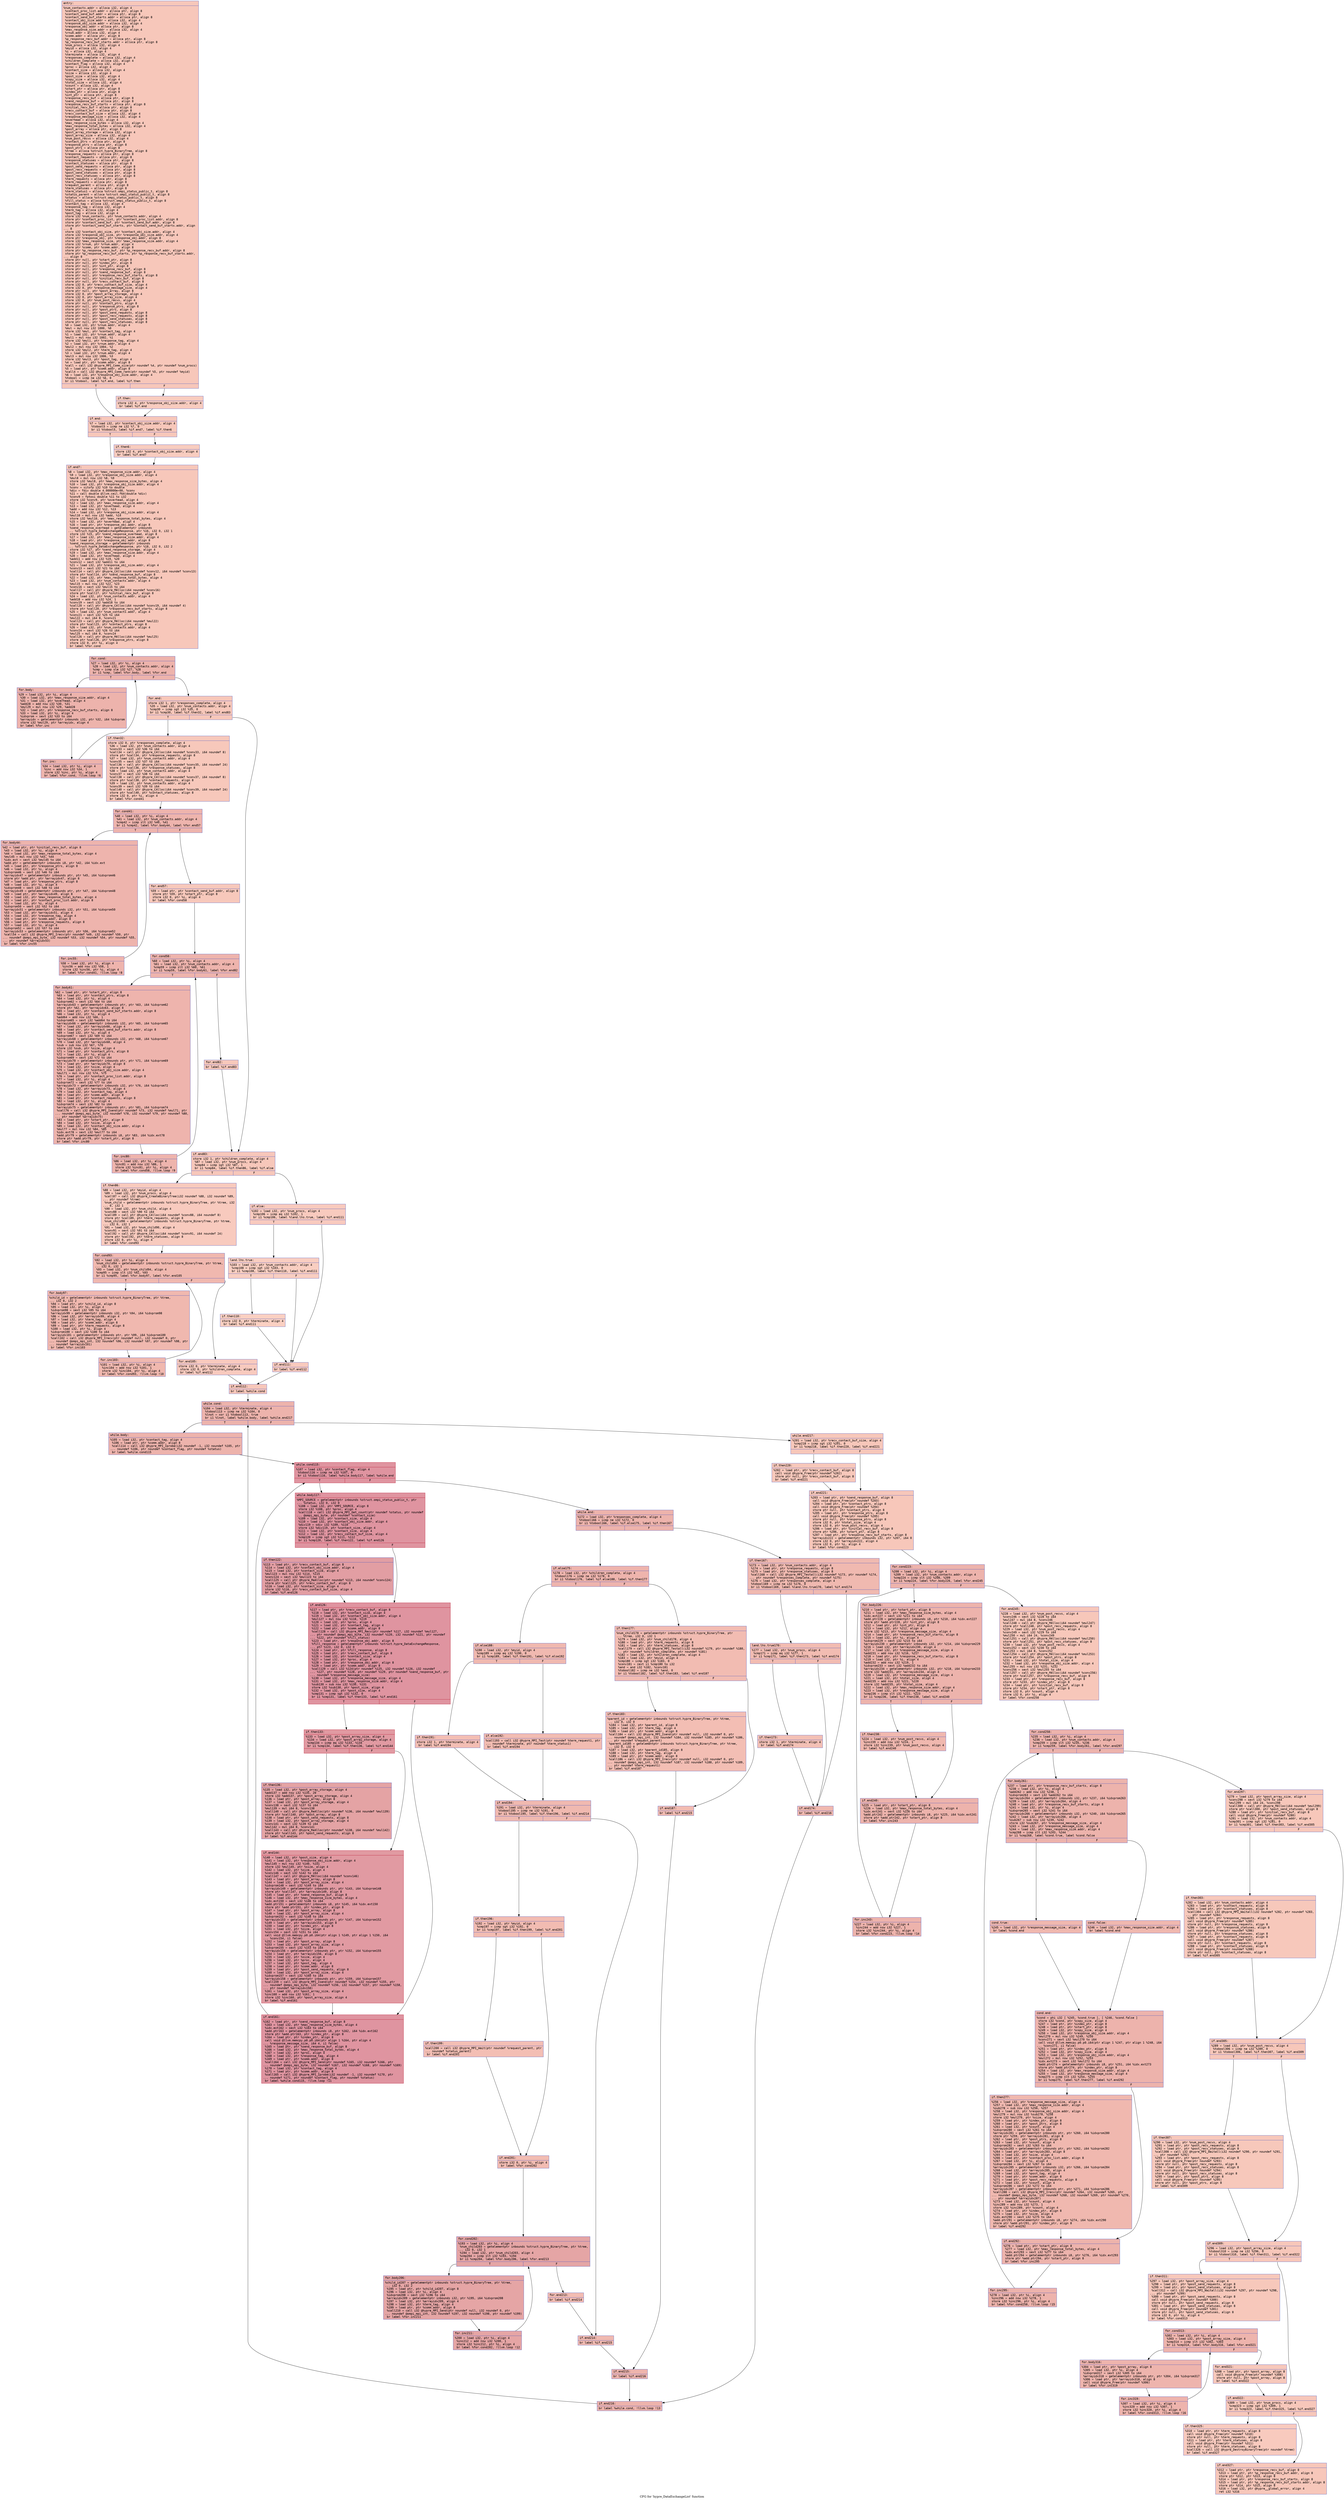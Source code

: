 digraph "CFG for 'hypre_DataExchangeList' function" {
	label="CFG for 'hypre_DataExchangeList' function";

	Node0x5625a77bf650 [shape=record,color="#3d50c3ff", style=filled, fillcolor="#ec7f6370" fontname="Courier",label="{entry:\l|  %num_contacts.addr = alloca i32, align 4\l  %contact_proc_list.addr = alloca ptr, align 8\l  %contact_send_buf.addr = alloca ptr, align 8\l  %contact_send_buf_starts.addr = alloca ptr, align 8\l  %contact_obj_size.addr = alloca i32, align 4\l  %response_obj_size.addr = alloca i32, align 4\l  %response_obj.addr = alloca ptr, align 8\l  %max_response_size.addr = alloca i32, align 4\l  %rnum.addr = alloca i32, align 4\l  %comm.addr = alloca ptr, align 8\l  %p_response_recv_buf.addr = alloca ptr, align 8\l  %p_response_recv_buf_starts.addr = alloca ptr, align 8\l  %num_procs = alloca i32, align 4\l  %myid = alloca i32, align 4\l  %i = alloca i32, align 4\l  %terminate = alloca i32, align 4\l  %responses_complete = alloca i32, align 4\l  %children_complete = alloca i32, align 4\l  %contact_flag = alloca i32, align 4\l  %proc = alloca i32, align 4\l  %contact_size = alloca i32, align 4\l  %size = alloca i32, align 4\l  %post_size = alloca i32, align 4\l  %copy_size = alloca i32, align 4\l  %total_size = alloca i32, align 4\l  %count = alloca i32, align 4\l  %start_ptr = alloca ptr, align 8\l  %index_ptr = alloca ptr, align 8\l  %int_ptr = alloca ptr, align 8\l  %response_recv_buf = alloca ptr, align 8\l  %send_response_buf = alloca ptr, align 8\l  %response_recv_buf_starts = alloca ptr, align 8\l  %initial_recv_buf = alloca ptr, align 8\l  %recv_contact_buf = alloca ptr, align 8\l  %recv_contact_buf_size = alloca i32, align 4\l  %response_message_size = alloca i32, align 4\l  %overhead = alloca i32, align 4\l  %max_response_size_bytes = alloca i32, align 4\l  %max_response_total_bytes = alloca i32, align 4\l  %post_array = alloca ptr, align 8\l  %post_array_storage = alloca i32, align 4\l  %post_array_size = alloca i32, align 4\l  %num_post_recvs = alloca i32, align 4\l  %contact_ptrs = alloca ptr, align 8\l  %response_ptrs = alloca ptr, align 8\l  %post_ptrs = alloca ptr, align 8\l  %tree = alloca %struct.hypre_BinaryTree, align 8\l  %response_requests = alloca ptr, align 8\l  %contact_requests = alloca ptr, align 8\l  %response_statuses = alloca ptr, align 8\l  %contact_statuses = alloca ptr, align 8\l  %post_send_requests = alloca ptr, align 8\l  %post_recv_requests = alloca ptr, align 8\l  %post_send_statuses = alloca ptr, align 8\l  %post_recv_statuses = alloca ptr, align 8\l  %term_requests = alloca ptr, align 8\l  %term_request1 = alloca ptr, align 8\l  %request_parent = alloca ptr, align 8\l  %term_statuses = alloca ptr, align 8\l  %term_status1 = alloca %struct.ompi_status_public_t, align 8\l  %status_parent = alloca %struct.ompi_status_public_t, align 8\l  %status = alloca %struct.ompi_status_public_t, align 8\l  %fill_status = alloca %struct.ompi_status_public_t, align 8\l  %contact_tag = alloca i32, align 4\l  %response_tag = alloca i32, align 4\l  %term_tag = alloca i32, align 4\l  %post_tag = alloca i32, align 4\l  store i32 %num_contacts, ptr %num_contacts.addr, align 4\l  store ptr %contact_proc_list, ptr %contact_proc_list.addr, align 8\l  store ptr %contact_send_buf, ptr %contact_send_buf.addr, align 8\l  store ptr %contact_send_buf_starts, ptr %contact_send_buf_starts.addr, align\l... 8\l  store i32 %contact_obj_size, ptr %contact_obj_size.addr, align 4\l  store i32 %response_obj_size, ptr %response_obj_size.addr, align 4\l  store ptr %response_obj, ptr %response_obj.addr, align 8\l  store i32 %max_response_size, ptr %max_response_size.addr, align 4\l  store i32 %rnum, ptr %rnum.addr, align 4\l  store ptr %comm, ptr %comm.addr, align 8\l  store ptr %p_response_recv_buf, ptr %p_response_recv_buf.addr, align 8\l  store ptr %p_response_recv_buf_starts, ptr %p_response_recv_buf_starts.addr,\l... align 8\l  store ptr null, ptr %start_ptr, align 8\l  store ptr null, ptr %index_ptr, align 8\l  store ptr null, ptr %int_ptr, align 8\l  store ptr null, ptr %response_recv_buf, align 8\l  store ptr null, ptr %send_response_buf, align 8\l  store ptr null, ptr %response_recv_buf_starts, align 8\l  store ptr null, ptr %initial_recv_buf, align 8\l  store ptr null, ptr %recv_contact_buf, align 8\l  store i32 0, ptr %recv_contact_buf_size, align 4\l  store i32 0, ptr %response_message_size, align 4\l  store ptr null, ptr %post_array, align 8\l  store i32 0, ptr %post_array_storage, align 4\l  store i32 0, ptr %post_array_size, align 4\l  store i32 0, ptr %num_post_recvs, align 4\l  store ptr null, ptr %contact_ptrs, align 8\l  store ptr null, ptr %response_ptrs, align 8\l  store ptr null, ptr %post_ptrs, align 8\l  store ptr null, ptr %post_send_requests, align 8\l  store ptr null, ptr %post_recv_requests, align 8\l  store ptr null, ptr %post_send_statuses, align 8\l  store ptr null, ptr %post_recv_statuses, align 8\l  %0 = load i32, ptr %rnum.addr, align 4\l  %mul = mul nsw i32 1000, %0\l  store i32 %mul, ptr %contact_tag, align 4\l  %1 = load i32, ptr %rnum.addr, align 4\l  %mul1 = mul nsw i32 1002, %1\l  store i32 %mul1, ptr %response_tag, align 4\l  %2 = load i32, ptr %rnum.addr, align 4\l  %mul2 = mul nsw i32 1004, %2\l  store i32 %mul2, ptr %term_tag, align 4\l  %3 = load i32, ptr %rnum.addr, align 4\l  %mul3 = mul nsw i32 1006, %3\l  store i32 %mul3, ptr %post_tag, align 4\l  %4 = load ptr, ptr %comm.addr, align 8\l  %call = call i32 @hypre_MPI_Comm_size(ptr noundef %4, ptr noundef %num_procs)\l  %5 = load ptr, ptr %comm.addr, align 8\l  %call4 = call i32 @hypre_MPI_Comm_rank(ptr noundef %5, ptr noundef %myid)\l  %6 = load i32, ptr %response_obj_size.addr, align 4\l  %tobool = icmp ne i32 %6, 0\l  br i1 %tobool, label %if.end, label %if.then\l|{<s0>T|<s1>F}}"];
	Node0x5625a77bf650:s0 -> Node0x5625a77c57a0[tooltip="entry -> if.end\nProbability 62.50%" ];
	Node0x5625a77bf650:s1 -> Node0x5625a77c5810[tooltip="entry -> if.then\nProbability 37.50%" ];
	Node0x5625a77c5810 [shape=record,color="#3d50c3ff", style=filled, fillcolor="#f08b6e70" fontname="Courier",label="{if.then:\l|  store i32 4, ptr %response_obj_size.addr, align 4\l  br label %if.end\l}"];
	Node0x5625a77c5810 -> Node0x5625a77c57a0[tooltip="if.then -> if.end\nProbability 100.00%" ];
	Node0x5625a77c57a0 [shape=record,color="#3d50c3ff", style=filled, fillcolor="#ec7f6370" fontname="Courier",label="{if.end:\l|  %7 = load i32, ptr %contact_obj_size.addr, align 4\l  %tobool5 = icmp ne i32 %7, 0\l  br i1 %tobool5, label %if.end7, label %if.then6\l|{<s0>T|<s1>F}}"];
	Node0x5625a77c57a0:s0 -> Node0x5625a77bff40[tooltip="if.end -> if.end7\nProbability 62.50%" ];
	Node0x5625a77c57a0:s1 -> Node0x5625a77c5bc0[tooltip="if.end -> if.then6\nProbability 37.50%" ];
	Node0x5625a77c5bc0 [shape=record,color="#3d50c3ff", style=filled, fillcolor="#f08b6e70" fontname="Courier",label="{if.then6:\l|  store i32 4, ptr %contact_obj_size.addr, align 4\l  br label %if.end7\l}"];
	Node0x5625a77c5bc0 -> Node0x5625a77bff40[tooltip="if.then6 -> if.end7\nProbability 100.00%" ];
	Node0x5625a77bff40 [shape=record,color="#3d50c3ff", style=filled, fillcolor="#ec7f6370" fontname="Courier",label="{if.end7:\l|  %8 = load i32, ptr %max_response_size.addr, align 4\l  %9 = load i32, ptr %response_obj_size.addr, align 4\l  %mul8 = mul nsw i32 %8, %9\l  store i32 %mul8, ptr %max_response_size_bytes, align 4\l  %10 = load i32, ptr %response_obj_size.addr, align 4\l  %conv = sitofp i32 %10 to double\l  %div = fdiv double 4.000000e+00, %conv\l  %11 = call double @llvm.ceil.f64(double %div)\l  %conv9 = fptosi double %11 to i32\l  store i32 %conv9, ptr %overhead, align 4\l  %12 = load i32, ptr %max_response_size.addr, align 4\l  %13 = load i32, ptr %overhead, align 4\l  %add = add nsw i32 %12, %13\l  %14 = load i32, ptr %response_obj_size.addr, align 4\l  %mul10 = mul nsw i32 %add, %14\l  store i32 %mul10, ptr %max_response_total_bytes, align 4\l  %15 = load i32, ptr %overhead, align 4\l  %16 = load ptr, ptr %response_obj.addr, align 8\l  %send_response_overhead = getelementptr inbounds\l... %struct.hypre_DataExchangeResponse, ptr %16, i32 0, i32 1\l  store i32 %15, ptr %send_response_overhead, align 8\l  %17 = load i32, ptr %max_response_size.addr, align 4\l  %18 = load ptr, ptr %response_obj.addr, align 8\l  %send_response_storage = getelementptr inbounds\l... %struct.hypre_DataExchangeResponse, ptr %18, i32 0, i32 2\l  store i32 %17, ptr %send_response_storage, align 4\l  %19 = load i32, ptr %max_response_size.addr, align 4\l  %20 = load i32, ptr %overhead, align 4\l  %add11 = add nsw i32 %19, %20\l  %conv12 = sext i32 %add11 to i64\l  %21 = load i32, ptr %response_obj_size.addr, align 4\l  %conv13 = sext i32 %21 to i64\l  %call14 = call ptr @hypre_CAlloc(i64 noundef %conv12, i64 noundef %conv13)\l  store ptr %call14, ptr %send_response_buf, align 8\l  %22 = load i32, ptr %max_response_total_bytes, align 4\l  %23 = load i32, ptr %num_contacts.addr, align 4\l  %mul15 = mul nsw i32 %22, %23\l  %conv16 = sext i32 %mul15 to i64\l  %call17 = call ptr @hypre_MAlloc(i64 noundef %conv16)\l  store ptr %call17, ptr %initial_recv_buf, align 8\l  %24 = load i32, ptr %num_contacts.addr, align 4\l  %add18 = add nsw i32 %24, 1\l  %conv19 = sext i32 %add18 to i64\l  %call20 = call ptr @hypre_CAlloc(i64 noundef %conv19, i64 noundef 4)\l  store ptr %call20, ptr %response_recv_buf_starts, align 8\l  %25 = load i32, ptr %num_contacts.addr, align 4\l  %conv21 = sext i32 %25 to i64\l  %mul22 = mul i64 8, %conv21\l  %call23 = call ptr @hypre_MAlloc(i64 noundef %mul22)\l  store ptr %call23, ptr %contact_ptrs, align 8\l  %26 = load i32, ptr %num_contacts.addr, align 4\l  %conv24 = sext i32 %26 to i64\l  %mul25 = mul i64 8, %conv24\l  %call26 = call ptr @hypre_MAlloc(i64 noundef %mul25)\l  store ptr %call26, ptr %response_ptrs, align 8\l  store i32 0, ptr %i, align 4\l  br label %for.cond\l}"];
	Node0x5625a77bff40 -> Node0x5625a77c92a0[tooltip="if.end7 -> for.cond\nProbability 100.00%" ];
	Node0x5625a77c92a0 [shape=record,color="#3d50c3ff", style=filled, fillcolor="#d6524470" fontname="Courier",label="{for.cond:\l|  %27 = load i32, ptr %i, align 4\l  %28 = load i32, ptr %num_contacts.addr, align 4\l  %cmp = icmp sle i32 %27, %28\l  br i1 %cmp, label %for.body, label %for.end\l|{<s0>T|<s1>F}}"];
	Node0x5625a77c92a0:s0 -> Node0x5625a77c9510[tooltip="for.cond -> for.body\nProbability 96.88%" ];
	Node0x5625a77c92a0:s1 -> Node0x5625a77c9560[tooltip="for.cond -> for.end\nProbability 3.12%" ];
	Node0x5625a77c9510 [shape=record,color="#3d50c3ff", style=filled, fillcolor="#d6524470" fontname="Courier",label="{for.body:\l|  %29 = load i32, ptr %i, align 4\l  %30 = load i32, ptr %max_response_size.addr, align 4\l  %31 = load i32, ptr %overhead, align 4\l  %add28 = add nsw i32 %30, %31\l  %mul29 = mul nsw i32 %29, %add28\l  %32 = load ptr, ptr %response_recv_buf_starts, align 8\l  %33 = load i32, ptr %i, align 4\l  %idxprom = sext i32 %33 to i64\l  %arrayidx = getelementptr inbounds i32, ptr %32, i64 %idxprom\l  store i32 %mul29, ptr %arrayidx, align 4\l  br label %for.inc\l}"];
	Node0x5625a77c9510 -> Node0x5625a77c9cc0[tooltip="for.body -> for.inc\nProbability 100.00%" ];
	Node0x5625a77c9cc0 [shape=record,color="#3d50c3ff", style=filled, fillcolor="#d6524470" fontname="Courier",label="{for.inc:\l|  %34 = load i32, ptr %i, align 4\l  %inc = add nsw i32 %34, 1\l  store i32 %inc, ptr %i, align 4\l  br label %for.cond, !llvm.loop !6\l}"];
	Node0x5625a77c9cc0 -> Node0x5625a77c92a0[tooltip="for.inc -> for.cond\nProbability 100.00%" ];
	Node0x5625a77c9560 [shape=record,color="#3d50c3ff", style=filled, fillcolor="#ec7f6370" fontname="Courier",label="{for.end:\l|  store i32 1, ptr %responses_complete, align 4\l  %35 = load i32, ptr %num_contacts.addr, align 4\l  %cmp30 = icmp sgt i32 %35, 0\l  br i1 %cmp30, label %if.then32, label %if.end83\l|{<s0>T|<s1>F}}"];
	Node0x5625a77c9560:s0 -> Node0x5625a77ca330[tooltip="for.end -> if.then32\nProbability 62.50%" ];
	Node0x5625a77c9560:s1 -> Node0x5625a77ca380[tooltip="for.end -> if.end83\nProbability 37.50%" ];
	Node0x5625a77ca330 [shape=record,color="#3d50c3ff", style=filled, fillcolor="#ed836670" fontname="Courier",label="{if.then32:\l|  store i32 0, ptr %responses_complete, align 4\l  %36 = load i32, ptr %num_contacts.addr, align 4\l  %conv33 = sext i32 %36 to i64\l  %call34 = call ptr @hypre_CAlloc(i64 noundef %conv33, i64 noundef 8)\l  store ptr %call34, ptr %response_requests, align 8\l  %37 = load i32, ptr %num_contacts.addr, align 4\l  %conv35 = sext i32 %37 to i64\l  %call36 = call ptr @hypre_CAlloc(i64 noundef %conv35, i64 noundef 24)\l  store ptr %call36, ptr %response_statuses, align 8\l  %38 = load i32, ptr %num_contacts.addr, align 4\l  %conv37 = sext i32 %38 to i64\l  %call38 = call ptr @hypre_CAlloc(i64 noundef %conv37, i64 noundef 8)\l  store ptr %call38, ptr %contact_requests, align 8\l  %39 = load i32, ptr %num_contacts.addr, align 4\l  %conv39 = sext i32 %39 to i64\l  %call40 = call ptr @hypre_CAlloc(i64 noundef %conv39, i64 noundef 24)\l  store ptr %call40, ptr %contact_statuses, align 8\l  store i32 0, ptr %i, align 4\l  br label %for.cond41\l}"];
	Node0x5625a77ca330 -> Node0x5625a77c1290[tooltip="if.then32 -> for.cond41\nProbability 100.00%" ];
	Node0x5625a77c1290 [shape=record,color="#3d50c3ff", style=filled, fillcolor="#d8564670" fontname="Courier",label="{for.cond41:\l|  %40 = load i32, ptr %i, align 4\l  %41 = load i32, ptr %num_contacts.addr, align 4\l  %cmp42 = icmp slt i32 %40, %41\l  br i1 %cmp42, label %for.body44, label %for.end57\l|{<s0>T|<s1>F}}"];
	Node0x5625a77c1290:s0 -> Node0x5625a77c1510[tooltip="for.cond41 -> for.body44\nProbability 96.88%" ];
	Node0x5625a77c1290:s1 -> Node0x5625a77c1560[tooltip="for.cond41 -> for.end57\nProbability 3.12%" ];
	Node0x5625a77c1510 [shape=record,color="#3d50c3ff", style=filled, fillcolor="#d8564670" fontname="Courier",label="{for.body44:\l|  %42 = load ptr, ptr %initial_recv_buf, align 8\l  %43 = load i32, ptr %i, align 4\l  %44 = load i32, ptr %max_response_total_bytes, align 4\l  %mul45 = mul nsw i32 %43, %44\l  %idx.ext = sext i32 %mul45 to i64\l  %add.ptr = getelementptr inbounds i8, ptr %42, i64 %idx.ext\l  %45 = load ptr, ptr %response_ptrs, align 8\l  %46 = load i32, ptr %i, align 4\l  %idxprom46 = sext i32 %46 to i64\l  %arrayidx47 = getelementptr inbounds ptr, ptr %45, i64 %idxprom46\l  store ptr %add.ptr, ptr %arrayidx47, align 8\l  %47 = load ptr, ptr %response_ptrs, align 8\l  %48 = load i32, ptr %i, align 4\l  %idxprom48 = sext i32 %48 to i64\l  %arrayidx49 = getelementptr inbounds ptr, ptr %47, i64 %idxprom48\l  %49 = load ptr, ptr %arrayidx49, align 8\l  %50 = load i32, ptr %max_response_total_bytes, align 4\l  %51 = load ptr, ptr %contact_proc_list.addr, align 8\l  %52 = load i32, ptr %i, align 4\l  %idxprom50 = sext i32 %52 to i64\l  %arrayidx51 = getelementptr inbounds i32, ptr %51, i64 %idxprom50\l  %53 = load i32, ptr %arrayidx51, align 4\l  %54 = load i32, ptr %response_tag, align 4\l  %55 = load ptr, ptr %comm.addr, align 8\l  %56 = load ptr, ptr %response_requests, align 8\l  %57 = load i32, ptr %i, align 4\l  %idxprom52 = sext i32 %57 to i64\l  %arrayidx53 = getelementptr inbounds ptr, ptr %56, i64 %idxprom52\l  %call54 = call i32 @hypre_MPI_Irecv(ptr noundef %49, i32 noundef %50, ptr\l... noundef @ompi_mpi_byte, i32 noundef %53, i32 noundef %54, ptr noundef %55,\l... ptr noundef %arrayidx53)\l  br label %for.inc55\l}"];
	Node0x5625a77c1510 -> Node0x5625a77ce1c0[tooltip="for.body44 -> for.inc55\nProbability 100.00%" ];
	Node0x5625a77ce1c0 [shape=record,color="#3d50c3ff", style=filled, fillcolor="#d8564670" fontname="Courier",label="{for.inc55:\l|  %58 = load i32, ptr %i, align 4\l  %inc56 = add nsw i32 %58, 1\l  store i32 %inc56, ptr %i, align 4\l  br label %for.cond41, !llvm.loop !8\l}"];
	Node0x5625a77ce1c0 -> Node0x5625a77c1290[tooltip="for.inc55 -> for.cond41\nProbability 100.00%" ];
	Node0x5625a77c1560 [shape=record,color="#3d50c3ff", style=filled, fillcolor="#ed836670" fontname="Courier",label="{for.end57:\l|  %59 = load ptr, ptr %contact_send_buf.addr, align 8\l  store ptr %59, ptr %start_ptr, align 8\l  store i32 0, ptr %i, align 4\l  br label %for.cond58\l}"];
	Node0x5625a77c1560 -> Node0x5625a77ce7e0[tooltip="for.end57 -> for.cond58\nProbability 100.00%" ];
	Node0x5625a77ce7e0 [shape=record,color="#3d50c3ff", style=filled, fillcolor="#d8564670" fontname="Courier",label="{for.cond58:\l|  %60 = load i32, ptr %i, align 4\l  %61 = load i32, ptr %num_contacts.addr, align 4\l  %cmp59 = icmp slt i32 %60, %61\l  br i1 %cmp59, label %for.body61, label %for.end82\l|{<s0>T|<s1>F}}"];
	Node0x5625a77ce7e0:s0 -> Node0x5625a77cea80[tooltip="for.cond58 -> for.body61\nProbability 96.88%" ];
	Node0x5625a77ce7e0:s1 -> Node0x5625a77cead0[tooltip="for.cond58 -> for.end82\nProbability 3.12%" ];
	Node0x5625a77cea80 [shape=record,color="#3d50c3ff", style=filled, fillcolor="#d8564670" fontname="Courier",label="{for.body61:\l|  %62 = load ptr, ptr %start_ptr, align 8\l  %63 = load ptr, ptr %contact_ptrs, align 8\l  %64 = load i32, ptr %i, align 4\l  %idxprom62 = sext i32 %64 to i64\l  %arrayidx63 = getelementptr inbounds ptr, ptr %63, i64 %idxprom62\l  store ptr %62, ptr %arrayidx63, align 8\l  %65 = load ptr, ptr %contact_send_buf_starts.addr, align 8\l  %66 = load i32, ptr %i, align 4\l  %add64 = add nsw i32 %66, 1\l  %idxprom65 = sext i32 %add64 to i64\l  %arrayidx66 = getelementptr inbounds i32, ptr %65, i64 %idxprom65\l  %67 = load i32, ptr %arrayidx66, align 4\l  %68 = load ptr, ptr %contact_send_buf_starts.addr, align 8\l  %69 = load i32, ptr %i, align 4\l  %idxprom67 = sext i32 %69 to i64\l  %arrayidx68 = getelementptr inbounds i32, ptr %68, i64 %idxprom67\l  %70 = load i32, ptr %arrayidx68, align 4\l  %sub = sub nsw i32 %67, %70\l  store i32 %sub, ptr %size, align 4\l  %71 = load ptr, ptr %contact_ptrs, align 8\l  %72 = load i32, ptr %i, align 4\l  %idxprom69 = sext i32 %72 to i64\l  %arrayidx70 = getelementptr inbounds ptr, ptr %71, i64 %idxprom69\l  %73 = load ptr, ptr %arrayidx70, align 8\l  %74 = load i32, ptr %size, align 4\l  %75 = load i32, ptr %contact_obj_size.addr, align 4\l  %mul71 = mul nsw i32 %74, %75\l  %76 = load ptr, ptr %contact_proc_list.addr, align 8\l  %77 = load i32, ptr %i, align 4\l  %idxprom72 = sext i32 %77 to i64\l  %arrayidx73 = getelementptr inbounds i32, ptr %76, i64 %idxprom72\l  %78 = load i32, ptr %arrayidx73, align 4\l  %79 = load i32, ptr %contact_tag, align 4\l  %80 = load ptr, ptr %comm.addr, align 8\l  %81 = load ptr, ptr %contact_requests, align 8\l  %82 = load i32, ptr %i, align 4\l  %idxprom74 = sext i32 %82 to i64\l  %arrayidx75 = getelementptr inbounds ptr, ptr %81, i64 %idxprom74\l  %call76 = call i32 @hypre_MPI_Isend(ptr noundef %73, i32 noundef %mul71, ptr\l... noundef @ompi_mpi_byte, i32 noundef %78, i32 noundef %79, ptr noundef %80,\l... ptr noundef %arrayidx75)\l  %83 = load ptr, ptr %start_ptr, align 8\l  %84 = load i32, ptr %size, align 4\l  %85 = load i32, ptr %contact_obj_size.addr, align 4\l  %mul77 = mul nsw i32 %84, %85\l  %idx.ext78 = sext i32 %mul77 to i64\l  %add.ptr79 = getelementptr inbounds i8, ptr %83, i64 %idx.ext78\l  store ptr %add.ptr79, ptr %start_ptr, align 8\l  br label %for.inc80\l}"];
	Node0x5625a77cea80 -> Node0x5625a77d08d0[tooltip="for.body61 -> for.inc80\nProbability 100.00%" ];
	Node0x5625a77d08d0 [shape=record,color="#3d50c3ff", style=filled, fillcolor="#d8564670" fontname="Courier",label="{for.inc80:\l|  %86 = load i32, ptr %i, align 4\l  %inc81 = add nsw i32 %86, 1\l  store i32 %inc81, ptr %i, align 4\l  br label %for.cond58, !llvm.loop !9\l}"];
	Node0x5625a77d08d0 -> Node0x5625a77ce7e0[tooltip="for.inc80 -> for.cond58\nProbability 100.00%" ];
	Node0x5625a77cead0 [shape=record,color="#3d50c3ff", style=filled, fillcolor="#ed836670" fontname="Courier",label="{for.end82:\l|  br label %if.end83\l}"];
	Node0x5625a77cead0 -> Node0x5625a77ca380[tooltip="for.end82 -> if.end83\nProbability 100.00%" ];
	Node0x5625a77ca380 [shape=record,color="#3d50c3ff", style=filled, fillcolor="#ec7f6370" fontname="Courier",label="{if.end83:\l|  store i32 1, ptr %children_complete, align 4\l  %87 = load i32, ptr %num_procs, align 4\l  %cmp84 = icmp sgt i32 %87, 1\l  br i1 %cmp84, label %if.then86, label %if.else\l|{<s0>T|<s1>F}}"];
	Node0x5625a77ca380:s0 -> Node0x5625a77d1050[tooltip="if.end83 -> if.then86\nProbability 50.00%" ];
	Node0x5625a77ca380:s1 -> Node0x5625a77d10a0[tooltip="if.end83 -> if.else\nProbability 50.00%" ];
	Node0x5625a77d1050 [shape=record,color="#3d50c3ff", style=filled, fillcolor="#ef886b70" fontname="Courier",label="{if.then86:\l|  %88 = load i32, ptr %myid, align 4\l  %89 = load i32, ptr %num_procs, align 4\l  %call87 = call i32 @hypre_CreateBinaryTree(i32 noundef %88, i32 noundef %89,\l... ptr noundef %tree)\l  %num_child = getelementptr inbounds %struct.hypre_BinaryTree, ptr %tree, i32\l... 0, i32 1\l  %90 = load i32, ptr %num_child, align 4\l  %conv88 = sext i32 %90 to i64\l  %call89 = call ptr @hypre_CAlloc(i64 noundef %conv88, i64 noundef 8)\l  store ptr %call89, ptr %term_requests, align 8\l  %num_child90 = getelementptr inbounds %struct.hypre_BinaryTree, ptr %tree,\l... i32 0, i32 1\l  %91 = load i32, ptr %num_child90, align 4\l  %conv91 = sext i32 %91 to i64\l  %call92 = call ptr @hypre_CAlloc(i64 noundef %conv91, i64 noundef 24)\l  store ptr %call92, ptr %term_statuses, align 8\l  store i32 0, ptr %i, align 4\l  br label %for.cond93\l}"];
	Node0x5625a77d1050 -> Node0x5625a77d1b60[tooltip="if.then86 -> for.cond93\nProbability 100.00%" ];
	Node0x5625a77d1b60 [shape=record,color="#3d50c3ff", style=filled, fillcolor="#dc5d4a70" fontname="Courier",label="{for.cond93:\l|  %92 = load i32, ptr %i, align 4\l  %num_child94 = getelementptr inbounds %struct.hypre_BinaryTree, ptr %tree,\l... i32 0, i32 1\l  %93 = load i32, ptr %num_child94, align 4\l  %cmp95 = icmp slt i32 %92, %93\l  br i1 %cmp95, label %for.body97, label %for.end105\l|{<s0>T|<s1>F}}"];
	Node0x5625a77d1b60:s0 -> Node0x5625a77c70b0[tooltip="for.cond93 -> for.body97\nProbability 96.88%" ];
	Node0x5625a77d1b60:s1 -> Node0x5625a77c7130[tooltip="for.cond93 -> for.end105\nProbability 3.12%" ];
	Node0x5625a77c70b0 [shape=record,color="#3d50c3ff", style=filled, fillcolor="#dc5d4a70" fontname="Courier",label="{for.body97:\l|  %child_id = getelementptr inbounds %struct.hypre_BinaryTree, ptr %tree,\l... i32 0, i32 2\l  %94 = load ptr, ptr %child_id, align 8\l  %95 = load i32, ptr %i, align 4\l  %idxprom98 = sext i32 %95 to i64\l  %arrayidx99 = getelementptr inbounds i32, ptr %94, i64 %idxprom98\l  %96 = load i32, ptr %arrayidx99, align 4\l  %97 = load i32, ptr %term_tag, align 4\l  %98 = load ptr, ptr %comm.addr, align 8\l  %99 = load ptr, ptr %term_requests, align 8\l  %100 = load i32, ptr %i, align 4\l  %idxprom100 = sext i32 %100 to i64\l  %arrayidx101 = getelementptr inbounds ptr, ptr %99, i64 %idxprom100\l  %call102 = call i32 @hypre_MPI_Irecv(ptr noundef null, i32 noundef 0, ptr\l... noundef @ompi_mpi_int, i32 noundef %96, i32 noundef %97, ptr noundef %98, ptr\l... noundef %arrayidx101)\l  br label %for.inc103\l}"];
	Node0x5625a77c70b0 -> Node0x5625a77c7450[tooltip="for.body97 -> for.inc103\nProbability 100.00%" ];
	Node0x5625a77c7450 [shape=record,color="#3d50c3ff", style=filled, fillcolor="#dc5d4a70" fontname="Courier",label="{for.inc103:\l|  %101 = load i32, ptr %i, align 4\l  %inc104 = add nsw i32 %101, 1\l  store i32 %inc104, ptr %i, align 4\l  br label %for.cond93, !llvm.loop !10\l}"];
	Node0x5625a77c7450 -> Node0x5625a77d1b60[tooltip="for.inc103 -> for.cond93\nProbability 100.00%" ];
	Node0x5625a77c7130 [shape=record,color="#3d50c3ff", style=filled, fillcolor="#ef886b70" fontname="Courier",label="{for.end105:\l|  store i32 0, ptr %terminate, align 4\l  store i32 0, ptr %children_complete, align 4\l  br label %if.end112\l}"];
	Node0x5625a77c7130 -> Node0x5625a77c7990[tooltip="for.end105 -> if.end112\nProbability 100.00%" ];
	Node0x5625a77d10a0 [shape=record,color="#3d50c3ff", style=filled, fillcolor="#ef886b70" fontname="Courier",label="{if.else:\l|  %102 = load i32, ptr %num_procs, align 4\l  %cmp106 = icmp eq i32 %102, 1\l  br i1 %cmp106, label %land.lhs.true, label %if.end111\l|{<s0>T|<s1>F}}"];
	Node0x5625a77d10a0:s0 -> Node0x5625a77c7b80[tooltip="if.else -> land.lhs.true\nProbability 50.00%" ];
	Node0x5625a77d10a0:s1 -> Node0x5625a77c7bd0[tooltip="if.else -> if.end111\nProbability 50.00%" ];
	Node0x5625a77c7b80 [shape=record,color="#3d50c3ff", style=filled, fillcolor="#f2907270" fontname="Courier",label="{land.lhs.true:\l|  %103 = load i32, ptr %num_contacts.addr, align 4\l  %cmp108 = icmp sgt i32 %103, 0\l  br i1 %cmp108, label %if.then110, label %if.end111\l|{<s0>T|<s1>F}}"];
	Node0x5625a77c7b80:s0 -> Node0x5625a77d48c0[tooltip="land.lhs.true -> if.then110\nProbability 62.50%" ];
	Node0x5625a77c7b80:s1 -> Node0x5625a77c7bd0[tooltip="land.lhs.true -> if.end111\nProbability 37.50%" ];
	Node0x5625a77d48c0 [shape=record,color="#3d50c3ff", style=filled, fillcolor="#f3947570" fontname="Courier",label="{if.then110:\l|  store i32 0, ptr %terminate, align 4\l  br label %if.end111\l}"];
	Node0x5625a77d48c0 -> Node0x5625a77c7bd0[tooltip="if.then110 -> if.end111\nProbability 100.00%" ];
	Node0x5625a77c7bd0 [shape=record,color="#3d50c3ff", style=filled, fillcolor="#ef886b70" fontname="Courier",label="{if.end111:\l|  br label %if.end112\l}"];
	Node0x5625a77c7bd0 -> Node0x5625a77c7990[tooltip="if.end111 -> if.end112\nProbability 100.00%" ];
	Node0x5625a77c7990 [shape=record,color="#3d50c3ff", style=filled, fillcolor="#ec7f6370" fontname="Courier",label="{if.end112:\l|  br label %while.cond\l}"];
	Node0x5625a77c7990 -> Node0x5625a77d4b40[tooltip="if.end112 -> while.cond\nProbability 100.00%" ];
	Node0x5625a77d4b40 [shape=record,color="#3d50c3ff", style=filled, fillcolor="#d6524470" fontname="Courier",label="{while.cond:\l|  %104 = load i32, ptr %terminate, align 4\l  %tobool113 = icmp ne i32 %104, 0\l  %lnot = xor i1 %tobool113, true\l  br i1 %lnot, label %while.body, label %while.end217\l|{<s0>T|<s1>F}}"];
	Node0x5625a77d4b40:s0 -> Node0x5625a77d4e20[tooltip="while.cond -> while.body\nProbability 96.88%" ];
	Node0x5625a77d4b40:s1 -> Node0x5625a77d4ea0[tooltip="while.cond -> while.end217\nProbability 3.12%" ];
	Node0x5625a77d4e20 [shape=record,color="#3d50c3ff", style=filled, fillcolor="#d6524470" fontname="Courier",label="{while.body:\l|  %105 = load i32, ptr %contact_tag, align 4\l  %106 = load ptr, ptr %comm.addr, align 8\l  %call114 = call i32 @hypre_MPI_Iprobe(i32 noundef -1, i32 noundef %105, ptr\l... noundef %106, ptr noundef %contact_flag, ptr noundef %status)\l  br label %while.cond115\l}"];
	Node0x5625a77d4e20 -> Node0x5625a77d5390[tooltip="while.body -> while.cond115\nProbability 100.00%" ];
	Node0x5625a77d5390 [shape=record,color="#b70d28ff", style=filled, fillcolor="#b70d2870" fontname="Courier",label="{while.cond115:\l|  %107 = load i32, ptr %contact_flag, align 4\l  %tobool116 = icmp ne i32 %107, 0\l  br i1 %tobool116, label %while.body117, label %while.end\l|{<s0>T|<s1>F}}"];
	Node0x5625a77d5390:s0 -> Node0x5625a77d5560[tooltip="while.cond115 -> while.body117\nProbability 96.88%" ];
	Node0x5625a77d5390:s1 -> Node0x5625a77d55e0[tooltip="while.cond115 -> while.end\nProbability 3.12%" ];
	Node0x5625a77d5560 [shape=record,color="#b70d28ff", style=filled, fillcolor="#b70d2870" fontname="Courier",label="{while.body117:\l|  %MPI_SOURCE = getelementptr inbounds %struct.ompi_status_public_t, ptr\l... %status, i32 0, i32 0\l  %108 = load i32, ptr %MPI_SOURCE, align 8\l  store i32 %108, ptr %proc, align 4\l  %call118 = call i32 @hypre_MPI_Get_count(ptr noundef %status, ptr noundef\l... @ompi_mpi_byte, ptr noundef %contact_size)\l  %109 = load i32, ptr %contact_size, align 4\l  %110 = load i32, ptr %contact_obj_size.addr, align 4\l  %div119 = sdiv i32 %109, %110\l  store i32 %div119, ptr %contact_size, align 4\l  %111 = load i32, ptr %contact_size, align 4\l  %112 = load i32, ptr %recv_contact_buf_size, align 4\l  %cmp120 = icmp sgt i32 %111, %112\l  br i1 %cmp120, label %if.then122, label %if.end126\l|{<s0>T|<s1>F}}"];
	Node0x5625a77d5560:s0 -> Node0x5625a77d5ef0[tooltip="while.body117 -> if.then122\nProbability 50.00%" ];
	Node0x5625a77d5560:s1 -> Node0x5625a77d5fa0[tooltip="while.body117 -> if.end126\nProbability 50.00%" ];
	Node0x5625a77d5ef0 [shape=record,color="#3d50c3ff", style=filled, fillcolor="#be242e70" fontname="Courier",label="{if.then122:\l|  %113 = load ptr, ptr %recv_contact_buf, align 8\l  %114 = load i32, ptr %contact_obj_size.addr, align 4\l  %115 = load i32, ptr %contact_size, align 4\l  %mul123 = mul nsw i32 %114, %115\l  %conv124 = sext i32 %mul123 to i64\l  %call125 = call ptr @hypre_ReAlloc(ptr noundef %113, i64 noundef %conv124)\l  store ptr %call125, ptr %recv_contact_buf, align 8\l  %116 = load i32, ptr %contact_size, align 4\l  store i32 %116, ptr %recv_contact_buf_size, align 4\l  br label %if.end126\l}"];
	Node0x5625a77d5ef0 -> Node0x5625a77d5fa0[tooltip="if.then122 -> if.end126\nProbability 100.00%" ];
	Node0x5625a77d5fa0 [shape=record,color="#b70d28ff", style=filled, fillcolor="#b70d2870" fontname="Courier",label="{if.end126:\l|  %117 = load ptr, ptr %recv_contact_buf, align 8\l  %118 = load i32, ptr %contact_size, align 4\l  %119 = load i32, ptr %contact_obj_size.addr, align 4\l  %mul127 = mul nsw i32 %118, %119\l  %120 = load i32, ptr %proc, align 4\l  %121 = load i32, ptr %contact_tag, align 4\l  %122 = load ptr, ptr %comm.addr, align 8\l  %call128 = call i32 @hypre_MPI_Recv(ptr noundef %117, i32 noundef %mul127,\l... ptr noundef @ompi_mpi_byte, i32 noundef %120, i32 noundef %121, ptr noundef\l... %122, ptr noundef %fill_status)\l  %123 = load ptr, ptr %response_obj.addr, align 8\l  %fill_response = getelementptr inbounds %struct.hypre_DataExchangeResponse,\l... ptr %123, i32 0, i32 0\l  %124 = load ptr, ptr %fill_response, align 8\l  %125 = load ptr, ptr %recv_contact_buf, align 8\l  %126 = load i32, ptr %contact_size, align 4\l  %127 = load i32, ptr %proc, align 4\l  %128 = load ptr, ptr %response_obj.addr, align 8\l  %129 = load ptr, ptr %comm.addr, align 8\l  %call129 = call i32 %124(ptr noundef %125, i32 noundef %126, i32 noundef\l... %127, ptr noundef %128, ptr noundef %129, ptr noundef %send_response_buf, ptr\l... noundef %response_message_size)\l  %130 = load i32, ptr %response_message_size, align 4\l  %131 = load i32, ptr %max_response_size.addr, align 4\l  %sub130 = sub nsw i32 %130, %131\l  store i32 %sub130, ptr %post_size, align 4\l  %132 = load i32, ptr %post_size, align 4\l  %cmp131 = icmp sgt i32 %132, 0\l  br i1 %cmp131, label %if.then133, label %if.end161\l|{<s0>T|<s1>F}}"];
	Node0x5625a77d5fa0:s0 -> Node0x5625a77d77c0[tooltip="if.end126 -> if.then133\nProbability 62.50%" ];
	Node0x5625a77d5fa0:s1 -> Node0x5625a77d7870[tooltip="if.end126 -> if.end161\nProbability 37.50%" ];
	Node0x5625a77d77c0 [shape=record,color="#b70d28ff", style=filled, fillcolor="#bb1b2c70" fontname="Courier",label="{if.then133:\l|  %133 = load i32, ptr %post_array_size, align 4\l  %134 = load i32, ptr %post_array_storage, align 4\l  %cmp134 = icmp eq i32 %133, %134\l  br i1 %cmp134, label %if.then136, label %if.end144\l|{<s0>T|<s1>F}}"];
	Node0x5625a77d77c0:s0 -> Node0x5625a77d7be0[tooltip="if.then133 -> if.then136\nProbability 50.00%" ];
	Node0x5625a77d77c0:s1 -> Node0x5625a77d7c30[tooltip="if.then133 -> if.end144\nProbability 50.00%" ];
	Node0x5625a77d7be0 [shape=record,color="#3d50c3ff", style=filled, fillcolor="#c32e3170" fontname="Courier",label="{if.then136:\l|  %135 = load i32, ptr %post_array_storage, align 4\l  %add137 = add nsw i32 %135, 20\l  store i32 %add137, ptr %post_array_storage, align 4\l  %136 = load ptr, ptr %post_array, align 8\l  %137 = load i32, ptr %post_array_storage, align 4\l  %conv138 = sext i32 %137 to i64\l  %mul139 = mul i64 8, %conv138\l  %call140 = call ptr @hypre_ReAlloc(ptr noundef %136, i64 noundef %mul139)\l  store ptr %call140, ptr %post_array, align 8\l  %138 = load ptr, ptr %post_send_requests, align 8\l  %139 = load i32, ptr %post_array_storage, align 4\l  %conv141 = sext i32 %139 to i64\l  %mul142 = mul i64 8, %conv141\l  %call143 = call ptr @hypre_ReAlloc(ptr noundef %138, i64 noundef %mul142)\l  store ptr %call143, ptr %post_send_requests, align 8\l  br label %if.end144\l}"];
	Node0x5625a77d7be0 -> Node0x5625a77d7c30[tooltip="if.then136 -> if.end144\nProbability 100.00%" ];
	Node0x5625a77d7c30 [shape=record,color="#b70d28ff", style=filled, fillcolor="#bb1b2c70" fontname="Courier",label="{if.end144:\l|  %140 = load i32, ptr %post_size, align 4\l  %141 = load i32, ptr %response_obj_size.addr, align 4\l  %mul145 = mul nsw i32 %140, %141\l  store i32 %mul145, ptr %size, align 4\l  %142 = load i32, ptr %size, align 4\l  %conv146 = sext i32 %142 to i64\l  %call147 = call ptr @hypre_MAlloc(i64 noundef %conv146)\l  %143 = load ptr, ptr %post_array, align 8\l  %144 = load i32, ptr %post_array_size, align 4\l  %idxprom148 = sext i32 %144 to i64\l  %arrayidx149 = getelementptr inbounds ptr, ptr %143, i64 %idxprom148\l  store ptr %call147, ptr %arrayidx149, align 8\l  %145 = load ptr, ptr %send_response_buf, align 8\l  %146 = load i32, ptr %max_response_size_bytes, align 4\l  %idx.ext150 = sext i32 %146 to i64\l  %add.ptr151 = getelementptr inbounds i8, ptr %145, i64 %idx.ext150\l  store ptr %add.ptr151, ptr %index_ptr, align 8\l  %147 = load ptr, ptr %post_array, align 8\l  %148 = load i32, ptr %post_array_size, align 4\l  %idxprom152 = sext i32 %148 to i64\l  %arrayidx153 = getelementptr inbounds ptr, ptr %147, i64 %idxprom152\l  %149 = load ptr, ptr %arrayidx153, align 8\l  %150 = load ptr, ptr %index_ptr, align 8\l  %151 = load i32, ptr %size, align 4\l  %conv154 = sext i32 %151 to i64\l  call void @llvm.memcpy.p0.p0.i64(ptr align 1 %149, ptr align 1 %150, i64\l... %conv154, i1 false)\l  %152 = load ptr, ptr %post_array, align 8\l  %153 = load i32, ptr %post_array_size, align 4\l  %idxprom155 = sext i32 %153 to i64\l  %arrayidx156 = getelementptr inbounds ptr, ptr %152, i64 %idxprom155\l  %154 = load ptr, ptr %arrayidx156, align 8\l  %155 = load i32, ptr %size, align 4\l  %156 = load i32, ptr %proc, align 4\l  %157 = load i32, ptr %post_tag, align 4\l  %158 = load ptr, ptr %comm.addr, align 8\l  %159 = load ptr, ptr %post_send_requests, align 8\l  %160 = load i32, ptr %post_array_size, align 4\l  %idxprom157 = sext i32 %160 to i64\l  %arrayidx158 = getelementptr inbounds ptr, ptr %159, i64 %idxprom157\l  %call159 = call i32 @hypre_MPI_Isend(ptr noundef %154, i32 noundef %155, ptr\l... noundef @ompi_mpi_byte, i32 noundef %156, i32 noundef %157, ptr noundef %158,\l... ptr noundef %arrayidx158)\l  %161 = load i32, ptr %post_array_size, align 4\l  %inc160 = add nsw i32 %161, 1\l  store i32 %inc160, ptr %post_array_size, align 4\l  br label %if.end161\l}"];
	Node0x5625a77d7c30 -> Node0x5625a77d7870[tooltip="if.end144 -> if.end161\nProbability 100.00%" ];
	Node0x5625a77d7870 [shape=record,color="#b70d28ff", style=filled, fillcolor="#b70d2870" fontname="Courier",label="{if.end161:\l|  %162 = load ptr, ptr %send_response_buf, align 8\l  %163 = load i32, ptr %max_response_size_bytes, align 4\l  %idx.ext162 = sext i32 %163 to i64\l  %add.ptr163 = getelementptr inbounds i8, ptr %162, i64 %idx.ext162\l  store ptr %add.ptr163, ptr %index_ptr, align 8\l  %164 = load ptr, ptr %index_ptr, align 8\l  call void @llvm.memcpy.p0.p0.i64(ptr align 1 %164, ptr align 4\l... %response_message_size, i64 4, i1 false)\l  %165 = load ptr, ptr %send_response_buf, align 8\l  %166 = load i32, ptr %max_response_total_bytes, align 4\l  %167 = load i32, ptr %proc, align 4\l  %168 = load i32, ptr %response_tag, align 4\l  %169 = load ptr, ptr %comm.addr, align 8\l  %call164 = call i32 @hypre_MPI_Send(ptr noundef %165, i32 noundef %166, ptr\l... noundef @ompi_mpi_byte, i32 noundef %167, i32 noundef %168, ptr noundef %169)\l  %170 = load i32, ptr %contact_tag, align 4\l  %171 = load ptr, ptr %comm.addr, align 8\l  %call165 = call i32 @hypre_MPI_Iprobe(i32 noundef -1, i32 noundef %170, ptr\l... noundef %171, ptr noundef %contact_flag, ptr noundef %status)\l  br label %while.cond115, !llvm.loop !11\l}"];
	Node0x5625a77d7870 -> Node0x5625a77d5390[tooltip="if.end161 -> while.cond115\nProbability 100.00%" ];
	Node0x5625a77d55e0 [shape=record,color="#3d50c3ff", style=filled, fillcolor="#d6524470" fontname="Courier",label="{while.end:\l|  %172 = load i32, ptr %responses_complete, align 4\l  %tobool166 = icmp ne i32 %172, 0\l  br i1 %tobool166, label %if.else175, label %if.then167\l|{<s0>T|<s1>F}}"];
	Node0x5625a77d55e0:s0 -> Node0x5625a77db500[tooltip="while.end -> if.else175\nProbability 62.50%" ];
	Node0x5625a77d55e0:s1 -> Node0x5625a77db550[tooltip="while.end -> if.then167\nProbability 37.50%" ];
	Node0x5625a77db550 [shape=record,color="#3d50c3ff", style=filled, fillcolor="#de614d70" fontname="Courier",label="{if.then167:\l|  %173 = load i32, ptr %num_contacts.addr, align 4\l  %174 = load ptr, ptr %response_requests, align 8\l  %175 = load ptr, ptr %response_statuses, align 8\l  %call168 = call i32 @hypre_MPI_Testall(i32 noundef %173, ptr noundef %174,\l... ptr noundef %responses_complete, ptr noundef %175)\l  %176 = load i32, ptr %responses_complete, align 4\l  %tobool169 = icmp ne i32 %176, 0\l  br i1 %tobool169, label %land.lhs.true170, label %if.end174\l|{<s0>T|<s1>F}}"];
	Node0x5625a77db550:s0 -> Node0x5625a77dbb60[tooltip="if.then167 -> land.lhs.true170\nProbability 62.50%" ];
	Node0x5625a77db550:s1 -> Node0x5625a77dbc30[tooltip="if.then167 -> if.end174\nProbability 37.50%" ];
	Node0x5625a77dbb60 [shape=record,color="#3d50c3ff", style=filled, fillcolor="#e1675170" fontname="Courier",label="{land.lhs.true170:\l|  %177 = load i32, ptr %num_procs, align 4\l  %cmp171 = icmp eq i32 %177, 1\l  br i1 %cmp171, label %if.then173, label %if.end174\l|{<s0>T|<s1>F}}"];
	Node0x5625a77dbb60:s0 -> Node0x5625a77dbf00[tooltip="land.lhs.true170 -> if.then173\nProbability 50.00%" ];
	Node0x5625a77dbb60:s1 -> Node0x5625a77dbc30[tooltip="land.lhs.true170 -> if.end174\nProbability 50.00%" ];
	Node0x5625a77dbf00 [shape=record,color="#3d50c3ff", style=filled, fillcolor="#e5705870" fontname="Courier",label="{if.then173:\l|  store i32 1, ptr %terminate, align 4\l  br label %if.end174\l}"];
	Node0x5625a77dbf00 -> Node0x5625a77dbc30[tooltip="if.then173 -> if.end174\nProbability 100.00%" ];
	Node0x5625a77dbc30 [shape=record,color="#3d50c3ff", style=filled, fillcolor="#de614d70" fontname="Courier",label="{if.end174:\l|  br label %if.end216\l}"];
	Node0x5625a77dbc30 -> Node0x5625a77dc110[tooltip="if.end174 -> if.end216\nProbability 100.00%" ];
	Node0x5625a77db500 [shape=record,color="#3d50c3ff", style=filled, fillcolor="#d8564670" fontname="Courier",label="{if.else175:\l|  %178 = load i32, ptr %children_complete, align 4\l  %tobool176 = icmp ne i32 %178, 0\l  br i1 %tobool176, label %if.else188, label %if.then177\l|{<s0>T|<s1>F}}"];
	Node0x5625a77db500:s0 -> Node0x5625a77dc340[tooltip="if.else175 -> if.else188\nProbability 62.50%" ];
	Node0x5625a77db500:s1 -> Node0x5625a77dc390[tooltip="if.else175 -> if.then177\nProbability 37.50%" ];
	Node0x5625a77dc390 [shape=record,color="#3d50c3ff", style=filled, fillcolor="#e1675170" fontname="Courier",label="{if.then177:\l|  %num_child178 = getelementptr inbounds %struct.hypre_BinaryTree, ptr\l... %tree, i32 0, i32 1\l  %179 = load i32, ptr %num_child178, align 4\l  %180 = load ptr, ptr %term_requests, align 8\l  %181 = load ptr, ptr %term_statuses, align 8\l  %call179 = call i32 @hypre_MPI_Testall(i32 noundef %179, ptr noundef %180,\l... ptr noundef %children_complete, ptr noundef %181)\l  %182 = load i32, ptr %children_complete, align 4\l  %183 = load i32, ptr %myid, align 4\l  %cmp180 = icmp sgt i32 %183, 0\l  %conv181 = zext i1 %cmp180 to i32\l  %and = and i32 %182, %conv181\l  %tobool182 = icmp ne i32 %and, 0\l  br i1 %tobool182, label %if.then183, label %if.end187\l|{<s0>T|<s1>F}}"];
	Node0x5625a77dc390:s0 -> Node0x5625a77dccb0[tooltip="if.then177 -> if.then183\nProbability 62.50%" ];
	Node0x5625a77dc390:s1 -> Node0x5625a77dcd00[tooltip="if.then177 -> if.end187\nProbability 37.50%" ];
	Node0x5625a77dccb0 [shape=record,color="#3d50c3ff", style=filled, fillcolor="#e36c5570" fontname="Courier",label="{if.then183:\l|  %parent_id = getelementptr inbounds %struct.hypre_BinaryTree, ptr %tree,\l... i32 0, i32 0\l  %184 = load i32, ptr %parent_id, align 8\l  %185 = load i32, ptr %term_tag, align 4\l  %186 = load ptr, ptr %comm.addr, align 8\l  %call184 = call i32 @hypre_MPI_Isend(ptr noundef null, i32 noundef 0, ptr\l... noundef @ompi_mpi_int, i32 noundef %184, i32 noundef %185, ptr noundef %186,\l... ptr noundef %request_parent)\l  %parent_id185 = getelementptr inbounds %struct.hypre_BinaryTree, ptr %tree,\l... i32 0, i32 0\l  %187 = load i32, ptr %parent_id185, align 8\l  %188 = load i32, ptr %term_tag, align 4\l  %189 = load ptr, ptr %comm.addr, align 8\l  %call186 = call i32 @hypre_MPI_Irecv(ptr noundef null, i32 noundef 0, ptr\l... noundef @ompi_mpi_int, i32 noundef %187, i32 noundef %188, ptr noundef %189,\l... ptr noundef %term_request1)\l  br label %if.end187\l}"];
	Node0x5625a77dccb0 -> Node0x5625a77dcd00[tooltip="if.then183 -> if.end187\nProbability 100.00%" ];
	Node0x5625a77dcd00 [shape=record,color="#3d50c3ff", style=filled, fillcolor="#e1675170" fontname="Courier",label="{if.end187:\l|  br label %if.end215\l}"];
	Node0x5625a77dcd00 -> Node0x5625a77dd830[tooltip="if.end187 -> if.end215\nProbability 100.00%" ];
	Node0x5625a77dc340 [shape=record,color="#3d50c3ff", style=filled, fillcolor="#de614d70" fontname="Courier",label="{if.else188:\l|  %190 = load i32, ptr %myid, align 4\l  %cmp189 = icmp eq i32 %190, 0\l  br i1 %cmp189, label %if.then191, label %if.else192\l|{<s0>T|<s1>F}}"];
	Node0x5625a77dc340:s0 -> Node0x5625a77dd970[tooltip="if.else188 -> if.then191\nProbability 37.50%" ];
	Node0x5625a77dc340:s1 -> Node0x5625a77dd9f0[tooltip="if.else188 -> if.else192\nProbability 62.50%" ];
	Node0x5625a77dd970 [shape=record,color="#3d50c3ff", style=filled, fillcolor="#e36c5570" fontname="Courier",label="{if.then191:\l|  store i32 1, ptr %terminate, align 4\l  br label %if.end194\l}"];
	Node0x5625a77dd970 -> Node0x5625a77ddbc0[tooltip="if.then191 -> if.end194\nProbability 100.00%" ];
	Node0x5625a77dd9f0 [shape=record,color="#3d50c3ff", style=filled, fillcolor="#e1675170" fontname="Courier",label="{if.else192:\l|  %call193 = call i32 @hypre_MPI_Test(ptr noundef %term_request1, ptr\l... noundef %terminate, ptr noundef %term_status1)\l  br label %if.end194\l}"];
	Node0x5625a77dd9f0 -> Node0x5625a77ddbc0[tooltip="if.else192 -> if.end194\nProbability 100.00%" ];
	Node0x5625a77ddbc0 [shape=record,color="#3d50c3ff", style=filled, fillcolor="#de614d70" fontname="Courier",label="{if.end194:\l|  %191 = load i32, ptr %terminate, align 4\l  %tobool195 = icmp ne i32 %191, 0\l  br i1 %tobool195, label %if.then196, label %if.end214\l|{<s0>T|<s1>F}}"];
	Node0x5625a77ddbc0:s0 -> Node0x5625a77d3780[tooltip="if.end194 -> if.then196\nProbability 62.50%" ];
	Node0x5625a77ddbc0:s1 -> Node0x5625a77d3800[tooltip="if.end194 -> if.end214\nProbability 37.50%" ];
	Node0x5625a77d3780 [shape=record,color="#3d50c3ff", style=filled, fillcolor="#e1675170" fontname="Courier",label="{if.then196:\l|  %192 = load i32, ptr %myid, align 4\l  %cmp197 = icmp sgt i32 %192, 0\l  br i1 %cmp197, label %if.then199, label %if.end201\l|{<s0>T|<s1>F}}"];
	Node0x5625a77d3780:s0 -> Node0x5625a77d3aa0[tooltip="if.then196 -> if.then199\nProbability 62.50%" ];
	Node0x5625a77d3780:s1 -> Node0x5625a77d3b20[tooltip="if.then196 -> if.end201\nProbability 37.50%" ];
	Node0x5625a77d3aa0 [shape=record,color="#3d50c3ff", style=filled, fillcolor="#e36c5570" fontname="Courier",label="{if.then199:\l|  %call200 = call i32 @hypre_MPI_Wait(ptr noundef %request_parent, ptr\l... noundef %status_parent)\l  br label %if.end201\l}"];
	Node0x5625a77d3aa0 -> Node0x5625a77d3b20[tooltip="if.then199 -> if.end201\nProbability 100.00%" ];
	Node0x5625a77d3b20 [shape=record,color="#3d50c3ff", style=filled, fillcolor="#e1675170" fontname="Courier",label="{if.end201:\l|  store i32 0, ptr %i, align 4\l  br label %for.cond202\l}"];
	Node0x5625a77d3b20 -> Node0x5625a77d3f90[tooltip="if.end201 -> for.cond202\nProbability 100.00%" ];
	Node0x5625a77d3f90 [shape=record,color="#3d50c3ff", style=filled, fillcolor="#c5333470" fontname="Courier",label="{for.cond202:\l|  %193 = load i32, ptr %i, align 4\l  %num_child203 = getelementptr inbounds %struct.hypre_BinaryTree, ptr %tree,\l... i32 0, i32 1\l  %194 = load i32, ptr %num_child203, align 4\l  %cmp204 = icmp slt i32 %193, %194\l  br i1 %cmp204, label %for.body206, label %for.end213\l|{<s0>T|<s1>F}}"];
	Node0x5625a77d3f90:s0 -> Node0x5625a77d4300[tooltip="for.cond202 -> for.body206\nProbability 96.88%" ];
	Node0x5625a77d3f90:s1 -> Node0x5625a77d4380[tooltip="for.cond202 -> for.end213\nProbability 3.12%" ];
	Node0x5625a77d4300 [shape=record,color="#3d50c3ff", style=filled, fillcolor="#c5333470" fontname="Courier",label="{for.body206:\l|  %child_id207 = getelementptr inbounds %struct.hypre_BinaryTree, ptr %tree,\l... i32 0, i32 2\l  %195 = load ptr, ptr %child_id207, align 8\l  %196 = load i32, ptr %i, align 4\l  %idxprom208 = sext i32 %196 to i64\l  %arrayidx209 = getelementptr inbounds i32, ptr %195, i64 %idxprom208\l  %197 = load i32, ptr %arrayidx209, align 4\l  %198 = load i32, ptr %term_tag, align 4\l  %199 = load ptr, ptr %comm.addr, align 8\l  %call210 = call i32 @hypre_MPI_Send(ptr noundef null, i32 noundef 0, ptr\l... noundef @ompi_mpi_int, i32 noundef %197, i32 noundef %198, ptr noundef %199)\l  br label %for.inc211\l}"];
	Node0x5625a77d4300 -> Node0x5625a77e03e0[tooltip="for.body206 -> for.inc211\nProbability 100.00%" ];
	Node0x5625a77e03e0 [shape=record,color="#3d50c3ff", style=filled, fillcolor="#c5333470" fontname="Courier",label="{for.inc211:\l|  %200 = load i32, ptr %i, align 4\l  %inc212 = add nsw i32 %200, 1\l  store i32 %inc212, ptr %i, align 4\l  br label %for.cond202, !llvm.loop !12\l}"];
	Node0x5625a77e03e0 -> Node0x5625a77d3f90[tooltip="for.inc211 -> for.cond202\nProbability 100.00%" ];
	Node0x5625a77d4380 [shape=record,color="#3d50c3ff", style=filled, fillcolor="#e1675170" fontname="Courier",label="{for.end213:\l|  br label %if.end214\l}"];
	Node0x5625a77d4380 -> Node0x5625a77d3800[tooltip="for.end213 -> if.end214\nProbability 100.00%" ];
	Node0x5625a77d3800 [shape=record,color="#3d50c3ff", style=filled, fillcolor="#de614d70" fontname="Courier",label="{if.end214:\l|  br label %if.end215\l}"];
	Node0x5625a77d3800 -> Node0x5625a77dd830[tooltip="if.end214 -> if.end215\nProbability 100.00%" ];
	Node0x5625a77dd830 [shape=record,color="#3d50c3ff", style=filled, fillcolor="#d8564670" fontname="Courier",label="{if.end215:\l|  br label %if.end216\l}"];
	Node0x5625a77dd830 -> Node0x5625a77dc110[tooltip="if.end215 -> if.end216\nProbability 100.00%" ];
	Node0x5625a77dc110 [shape=record,color="#3d50c3ff", style=filled, fillcolor="#d6524470" fontname="Courier",label="{if.end216:\l|  br label %while.cond, !llvm.loop !13\l}"];
	Node0x5625a77dc110 -> Node0x5625a77d4b40[tooltip="if.end216 -> while.cond\nProbability 100.00%" ];
	Node0x5625a77d4ea0 [shape=record,color="#3d50c3ff", style=filled, fillcolor="#ec7f6370" fontname="Courier",label="{while.end217:\l|  %201 = load i32, ptr %recv_contact_buf_size, align 4\l  %cmp218 = icmp sgt i32 %201, 0\l  br i1 %cmp218, label %if.then220, label %if.end221\l|{<s0>T|<s1>F}}"];
	Node0x5625a77d4ea0:s0 -> Node0x5625a77e0cb0[tooltip="while.end217 -> if.then220\nProbability 62.50%" ];
	Node0x5625a77d4ea0:s1 -> Node0x5625a77e0d00[tooltip="while.end217 -> if.end221\nProbability 37.50%" ];
	Node0x5625a77e0cb0 [shape=record,color="#3d50c3ff", style=filled, fillcolor="#ed836670" fontname="Courier",label="{if.then220:\l|  %202 = load ptr, ptr %recv_contact_buf, align 8\l  call void @hypre_Free(ptr noundef %202)\l  store ptr null, ptr %recv_contact_buf, align 8\l  br label %if.end221\l}"];
	Node0x5625a77e0cb0 -> Node0x5625a77e0d00[tooltip="if.then220 -> if.end221\nProbability 100.00%" ];
	Node0x5625a77e0d00 [shape=record,color="#3d50c3ff", style=filled, fillcolor="#ec7f6370" fontname="Courier",label="{if.end221:\l|  %203 = load ptr, ptr %send_response_buf, align 8\l  call void @hypre_Free(ptr noundef %203)\l  %204 = load ptr, ptr %contact_ptrs, align 8\l  call void @hypre_Free(ptr noundef %204)\l  store ptr null, ptr %contact_ptrs, align 8\l  %205 = load ptr, ptr %response_ptrs, align 8\l  call void @hypre_Free(ptr noundef %205)\l  store ptr null, ptr %response_ptrs, align 8\l  store i32 0, ptr %total_size, align 4\l  store i32 0, ptr %num_post_recvs, align 4\l  %206 = load ptr, ptr %initial_recv_buf, align 8\l  store ptr %206, ptr %start_ptr, align 8\l  %207 = load ptr, ptr %response_recv_buf_starts, align 8\l  %arrayidx222 = getelementptr inbounds i32, ptr %207, i64 0\l  store i32 0, ptr %arrayidx222, align 4\l  store i32 0, ptr %i, align 4\l  br label %for.cond223\l}"];
	Node0x5625a77e0d00 -> Node0x5625a77e1b50[tooltip="if.end221 -> for.cond223\nProbability 100.00%" ];
	Node0x5625a77e1b50 [shape=record,color="#3d50c3ff", style=filled, fillcolor="#d6524470" fontname="Courier",label="{for.cond223:\l|  %208 = load i32, ptr %i, align 4\l  %209 = load i32, ptr %num_contacts.addr, align 4\l  %cmp224 = icmp slt i32 %208, %209\l  br i1 %cmp224, label %for.body226, label %for.end245\l|{<s0>T|<s1>F}}"];
	Node0x5625a77e1b50:s0 -> Node0x5625a77e1e30[tooltip="for.cond223 -> for.body226\nProbability 96.88%" ];
	Node0x5625a77e1b50:s1 -> Node0x5625a77e1e80[tooltip="for.cond223 -> for.end245\nProbability 3.12%" ];
	Node0x5625a77e1e30 [shape=record,color="#3d50c3ff", style=filled, fillcolor="#d6524470" fontname="Courier",label="{for.body226:\l|  %210 = load ptr, ptr %start_ptr, align 8\l  %211 = load i32, ptr %max_response_size_bytes, align 4\l  %idx.ext227 = sext i32 %211 to i64\l  %add.ptr228 = getelementptr inbounds i8, ptr %210, i64 %idx.ext227\l  store ptr %add.ptr228, ptr %int_ptr, align 8\l  %212 = load ptr, ptr %int_ptr, align 8\l  %213 = load i32, ptr %212, align 4\l  store i32 %213, ptr %response_message_size, align 4\l  %214 = load ptr, ptr %response_recv_buf_starts, align 8\l  %215 = load i32, ptr %i, align 4\l  %idxprom229 = sext i32 %215 to i64\l  %arrayidx230 = getelementptr inbounds i32, ptr %214, i64 %idxprom229\l  %216 = load i32, ptr %arrayidx230, align 4\l  %217 = load i32, ptr %response_message_size, align 4\l  %add231 = add nsw i32 %216, %217\l  %218 = load ptr, ptr %response_recv_buf_starts, align 8\l  %219 = load i32, ptr %i, align 4\l  %add232 = add nsw i32 %219, 1\l  %idxprom233 = sext i32 %add232 to i64\l  %arrayidx234 = getelementptr inbounds i32, ptr %218, i64 %idxprom233\l  store i32 %add231, ptr %arrayidx234, align 4\l  %220 = load i32, ptr %response_message_size, align 4\l  %221 = load i32, ptr %total_size, align 4\l  %add235 = add nsw i32 %221, %220\l  store i32 %add235, ptr %total_size, align 4\l  %222 = load i32, ptr %max_response_size.addr, align 4\l  %223 = load i32, ptr %response_message_size, align 4\l  %cmp236 = icmp slt i32 %222, %223\l  br i1 %cmp236, label %if.then238, label %if.end240\l|{<s0>T|<s1>F}}"];
	Node0x5625a77e1e30:s0 -> Node0x5625a77cb890[tooltip="for.body226 -> if.then238\nProbability 50.00%" ];
	Node0x5625a77e1e30:s1 -> Node0x5625a77cb8e0[tooltip="for.body226 -> if.end240\nProbability 50.00%" ];
	Node0x5625a77cb890 [shape=record,color="#3d50c3ff", style=filled, fillcolor="#dc5d4a70" fontname="Courier",label="{if.then238:\l|  %224 = load i32, ptr %num_post_recvs, align 4\l  %inc239 = add nsw i32 %224, 1\l  store i32 %inc239, ptr %num_post_recvs, align 4\l  br label %if.end240\l}"];
	Node0x5625a77cb890 -> Node0x5625a77cb8e0[tooltip="if.then238 -> if.end240\nProbability 100.00%" ];
	Node0x5625a77cb8e0 [shape=record,color="#3d50c3ff", style=filled, fillcolor="#d6524470" fontname="Courier",label="{if.end240:\l|  %225 = load ptr, ptr %start_ptr, align 8\l  %226 = load i32, ptr %max_response_total_bytes, align 4\l  %idx.ext241 = sext i32 %226 to i64\l  %add.ptr242 = getelementptr inbounds i8, ptr %225, i64 %idx.ext241\l  store ptr %add.ptr242, ptr %start_ptr, align 8\l  br label %for.inc243\l}"];
	Node0x5625a77cb8e0 -> Node0x5625a77cbf30[tooltip="if.end240 -> for.inc243\nProbability 100.00%" ];
	Node0x5625a77cbf30 [shape=record,color="#3d50c3ff", style=filled, fillcolor="#d6524470" fontname="Courier",label="{for.inc243:\l|  %227 = load i32, ptr %i, align 4\l  %inc244 = add nsw i32 %227, 1\l  store i32 %inc244, ptr %i, align 4\l  br label %for.cond223, !llvm.loop !14\l}"];
	Node0x5625a77cbf30 -> Node0x5625a77e1b50[tooltip="for.inc243 -> for.cond223\nProbability 100.00%" ];
	Node0x5625a77e1e80 [shape=record,color="#3d50c3ff", style=filled, fillcolor="#ec7f6370" fontname="Courier",label="{for.end245:\l|  %228 = load i32, ptr %num_post_recvs, align 4\l  %conv246 = sext i32 %228 to i64\l  %mul247 = mul i64 8, %conv246\l  %call248 = call ptr @hypre_MAlloc(i64 noundef %mul247)\l  store ptr %call248, ptr %post_recv_requests, align 8\l  %229 = load i32, ptr %num_post_recvs, align 4\l  %conv249 = sext i32 %229 to i64\l  %mul250 = mul i64 24, %conv249\l  %call251 = call ptr @hypre_MAlloc(i64 noundef %mul250)\l  store ptr %call251, ptr %post_recv_statuses, align 8\l  %230 = load i32, ptr %num_post_recvs, align 4\l  %conv252 = sext i32 %230 to i64\l  %mul253 = mul i64 8, %conv252\l  %call254 = call ptr @hypre_MAlloc(i64 noundef %mul253)\l  store ptr %call254, ptr %post_ptrs, align 8\l  %231 = load i32, ptr %total_size, align 4\l  %232 = load i32, ptr %response_obj_size.addr, align 4\l  %mul255 = mul nsw i32 %231, %232\l  %conv256 = sext i32 %mul255 to i64\l  %call257 = call ptr @hypre_MAlloc(i64 noundef %conv256)\l  store ptr %call257, ptr %response_recv_buf, align 8\l  %233 = load ptr, ptr %response_recv_buf, align 8\l  store ptr %233, ptr %index_ptr, align 8\l  %234 = load ptr, ptr %initial_recv_buf, align 8\l  store ptr %234, ptr %start_ptr, align 8\l  store i32 0, ptr %count, align 4\l  store i32 0, ptr %i, align 4\l  br label %for.cond258\l}"];
	Node0x5625a77e1e80 -> Node0x5625a77e6db0[tooltip="for.end245 -> for.cond258\nProbability 100.00%" ];
	Node0x5625a77e6db0 [shape=record,color="#3d50c3ff", style=filled, fillcolor="#d6524470" fontname="Courier",label="{for.cond258:\l|  %235 = load i32, ptr %i, align 4\l  %236 = load i32, ptr %num_contacts.addr, align 4\l  %cmp259 = icmp slt i32 %235, %236\l  br i1 %cmp259, label %for.body261, label %for.end297\l|{<s0>T|<s1>F}}"];
	Node0x5625a77e6db0:s0 -> Node0x5625a77e7050[tooltip="for.cond258 -> for.body261\nProbability 96.88%" ];
	Node0x5625a77e6db0:s1 -> Node0x5625a77e70a0[tooltip="for.cond258 -> for.end297\nProbability 3.12%" ];
	Node0x5625a77e7050 [shape=record,color="#3d50c3ff", style=filled, fillcolor="#d6524470" fontname="Courier",label="{for.body261:\l|  %237 = load ptr, ptr %response_recv_buf_starts, align 8\l  %238 = load i32, ptr %i, align 4\l  %add262 = add nsw i32 %238, 1\l  %idxprom263 = sext i32 %add262 to i64\l  %arrayidx264 = getelementptr inbounds i32, ptr %237, i64 %idxprom263\l  %239 = load i32, ptr %arrayidx264, align 4\l  %240 = load ptr, ptr %response_recv_buf_starts, align 8\l  %241 = load i32, ptr %i, align 4\l  %idxprom265 = sext i32 %241 to i64\l  %arrayidx266 = getelementptr inbounds i32, ptr %240, i64 %idxprom265\l  %242 = load i32, ptr %arrayidx266, align 4\l  %sub267 = sub nsw i32 %239, %242\l  store i32 %sub267, ptr %response_message_size, align 4\l  %243 = load i32, ptr %response_message_size, align 4\l  %244 = load i32, ptr %max_response_size.addr, align 4\l  %cmp268 = icmp slt i32 %243, %244\l  br i1 %cmp268, label %cond.true, label %cond.false\l|{<s0>T|<s1>F}}"];
	Node0x5625a77e7050:s0 -> Node0x5625a77e7b90[tooltip="for.body261 -> cond.true\nProbability 50.00%" ];
	Node0x5625a77e7050:s1 -> Node0x5625a77e7be0[tooltip="for.body261 -> cond.false\nProbability 50.00%" ];
	Node0x5625a77e7b90 [shape=record,color="#3d50c3ff", style=filled, fillcolor="#dc5d4a70" fontname="Courier",label="{cond.true:\l|  %245 = load i32, ptr %response_message_size, align 4\l  br label %cond.end\l}"];
	Node0x5625a77e7b90 -> Node0x5625a77e7dc0[tooltip="cond.true -> cond.end\nProbability 100.00%" ];
	Node0x5625a77e7be0 [shape=record,color="#3d50c3ff", style=filled, fillcolor="#dc5d4a70" fontname="Courier",label="{cond.false:\l|  %246 = load i32, ptr %max_response_size.addr, align 4\l  br label %cond.end\l}"];
	Node0x5625a77e7be0 -> Node0x5625a77e7dc0[tooltip="cond.false -> cond.end\nProbability 100.00%" ];
	Node0x5625a77e7dc0 [shape=record,color="#3d50c3ff", style=filled, fillcolor="#d6524470" fontname="Courier",label="{cond.end:\l|  %cond = phi i32 [ %245, %cond.true ], [ %246, %cond.false ]\l  store i32 %cond, ptr %copy_size, align 4\l  %247 = load ptr, ptr %index_ptr, align 8\l  %248 = load ptr, ptr %start_ptr, align 8\l  %249 = load i32, ptr %copy_size, align 4\l  %250 = load i32, ptr %response_obj_size.addr, align 4\l  %mul270 = mul nsw i32 %249, %250\l  %conv271 = sext i32 %mul270 to i64\l  call void @llvm.memcpy.p0.p0.i64(ptr align 1 %247, ptr align 1 %248, i64\l... %conv271, i1 false)\l  %251 = load ptr, ptr %index_ptr, align 8\l  %252 = load i32, ptr %copy_size, align 4\l  %253 = load i32, ptr %response_obj_size.addr, align 4\l  %mul272 = mul nsw i32 %252, %253\l  %idx.ext273 = sext i32 %mul272 to i64\l  %add.ptr274 = getelementptr inbounds i8, ptr %251, i64 %idx.ext273\l  store ptr %add.ptr274, ptr %index_ptr, align 8\l  %254 = load i32, ptr %max_response_size.addr, align 4\l  %255 = load i32, ptr %response_message_size, align 4\l  %cmp275 = icmp slt i32 %254, %255\l  br i1 %cmp275, label %if.then277, label %if.end292\l|{<s0>T|<s1>F}}"];
	Node0x5625a77e7dc0:s0 -> Node0x5625a77e8ae0[tooltip="cond.end -> if.then277\nProbability 50.00%" ];
	Node0x5625a77e7dc0:s1 -> Node0x5625a77e8b30[tooltip="cond.end -> if.end292\nProbability 50.00%" ];
	Node0x5625a77e8ae0 [shape=record,color="#3d50c3ff", style=filled, fillcolor="#dc5d4a70" fontname="Courier",label="{if.then277:\l|  %256 = load i32, ptr %response_message_size, align 4\l  %257 = load i32, ptr %max_response_size.addr, align 4\l  %sub278 = sub nsw i32 %256, %257\l  %258 = load i32, ptr %response_obj_size.addr, align 4\l  %mul279 = mul nsw i32 %sub278, %258\l  store i32 %mul279, ptr %size, align 4\l  %259 = load ptr, ptr %index_ptr, align 8\l  %260 = load ptr, ptr %post_ptrs, align 8\l  %261 = load i32, ptr %count, align 4\l  %idxprom280 = sext i32 %261 to i64\l  %arrayidx281 = getelementptr inbounds ptr, ptr %260, i64 %idxprom280\l  store ptr %259, ptr %arrayidx281, align 8\l  %262 = load ptr, ptr %post_ptrs, align 8\l  %263 = load i32, ptr %count, align 4\l  %idxprom282 = sext i32 %263 to i64\l  %arrayidx283 = getelementptr inbounds ptr, ptr %262, i64 %idxprom282\l  %264 = load ptr, ptr %arrayidx283, align 8\l  %265 = load i32, ptr %size, align 4\l  %266 = load ptr, ptr %contact_proc_list.addr, align 8\l  %267 = load i32, ptr %i, align 4\l  %idxprom284 = sext i32 %267 to i64\l  %arrayidx285 = getelementptr inbounds i32, ptr %266, i64 %idxprom284\l  %268 = load i32, ptr %arrayidx285, align 4\l  %269 = load i32, ptr %post_tag, align 4\l  %270 = load ptr, ptr %comm.addr, align 8\l  %271 = load ptr, ptr %post_recv_requests, align 8\l  %272 = load i32, ptr %count, align 4\l  %idxprom286 = sext i32 %272 to i64\l  %arrayidx287 = getelementptr inbounds ptr, ptr %271, i64 %idxprom286\l  %call288 = call i32 @hypre_MPI_Irecv(ptr noundef %264, i32 noundef %265, ptr\l... noundef @ompi_mpi_byte, i32 noundef %268, i32 noundef %269, ptr noundef %270,\l... ptr noundef %arrayidx287)\l  %273 = load i32, ptr %count, align 4\l  %inc289 = add nsw i32 %273, 1\l  store i32 %inc289, ptr %count, align 4\l  %274 = load ptr, ptr %index_ptr, align 8\l  %275 = load i32, ptr %size, align 4\l  %idx.ext290 = sext i32 %275 to i64\l  %add.ptr291 = getelementptr inbounds i8, ptr %274, i64 %idx.ext290\l  store ptr %add.ptr291, ptr %index_ptr, align 8\l  br label %if.end292\l}"];
	Node0x5625a77e8ae0 -> Node0x5625a77e8b30[tooltip="if.then277 -> if.end292\nProbability 100.00%" ];
	Node0x5625a77e8b30 [shape=record,color="#3d50c3ff", style=filled, fillcolor="#d6524470" fontname="Courier",label="{if.end292:\l|  %276 = load ptr, ptr %start_ptr, align 8\l  %277 = load i32, ptr %max_response_total_bytes, align 4\l  %idx.ext293 = sext i32 %277 to i64\l  %add.ptr294 = getelementptr inbounds i8, ptr %276, i64 %idx.ext293\l  store ptr %add.ptr294, ptr %start_ptr, align 8\l  br label %for.inc295\l}"];
	Node0x5625a77e8b30 -> Node0x5625a77d2900[tooltip="if.end292 -> for.inc295\nProbability 100.00%" ];
	Node0x5625a77d2900 [shape=record,color="#3d50c3ff", style=filled, fillcolor="#d6524470" fontname="Courier",label="{for.inc295:\l|  %278 = load i32, ptr %i, align 4\l  %inc296 = add nsw i32 %278, 1\l  store i32 %inc296, ptr %i, align 4\l  br label %for.cond258, !llvm.loop !15\l}"];
	Node0x5625a77d2900 -> Node0x5625a77e6db0[tooltip="for.inc295 -> for.cond258\nProbability 100.00%" ];
	Node0x5625a77e70a0 [shape=record,color="#3d50c3ff", style=filled, fillcolor="#ec7f6370" fontname="Courier",label="{for.end297:\l|  %279 = load i32, ptr %post_array_size, align 4\l  %conv298 = sext i32 %279 to i64\l  %mul299 = mul i64 24, %conv298\l  %call300 = call ptr @hypre_MAlloc(i64 noundef %mul299)\l  store ptr %call300, ptr %post_send_statuses, align 8\l  %280 = load ptr, ptr %initial_recv_buf, align 8\l  call void @hypre_Free(ptr noundef %280)\l  %281 = load i32, ptr %num_contacts.addr, align 4\l  %cmp301 = icmp sgt i32 %281, 0\l  br i1 %cmp301, label %if.then303, label %if.end305\l|{<s0>T|<s1>F}}"];
	Node0x5625a77e70a0:s0 -> Node0x5625a77d33f0[tooltip="for.end297 -> if.then303\nProbability 62.50%" ];
	Node0x5625a77e70a0:s1 -> Node0x5625a77d3440[tooltip="for.end297 -> if.end305\nProbability 37.50%" ];
	Node0x5625a77d33f0 [shape=record,color="#3d50c3ff", style=filled, fillcolor="#ed836670" fontname="Courier",label="{if.then303:\l|  %282 = load i32, ptr %num_contacts.addr, align 4\l  %283 = load ptr, ptr %contact_requests, align 8\l  %284 = load ptr, ptr %contact_statuses, align 8\l  %call304 = call i32 @hypre_MPI_Waitall(i32 noundef %282, ptr noundef %283,\l... ptr noundef %284)\l  %285 = load ptr, ptr %response_requests, align 8\l  call void @hypre_Free(ptr noundef %285)\l  store ptr null, ptr %response_requests, align 8\l  %286 = load ptr, ptr %response_statuses, align 8\l  call void @hypre_Free(ptr noundef %286)\l  store ptr null, ptr %response_statuses, align 8\l  %287 = load ptr, ptr %contact_requests, align 8\l  call void @hypre_Free(ptr noundef %287)\l  store ptr null, ptr %contact_requests, align 8\l  %288 = load ptr, ptr %contact_statuses, align 8\l  call void @hypre_Free(ptr noundef %288)\l  store ptr null, ptr %contact_statuses, align 8\l  br label %if.end305\l}"];
	Node0x5625a77d33f0 -> Node0x5625a77d3440[tooltip="if.then303 -> if.end305\nProbability 100.00%" ];
	Node0x5625a77d3440 [shape=record,color="#3d50c3ff", style=filled, fillcolor="#ec7f6370" fontname="Courier",label="{if.end305:\l|  %289 = load i32, ptr %num_post_recvs, align 4\l  %tobool306 = icmp ne i32 %289, 0\l  br i1 %tobool306, label %if.then307, label %if.end309\l|{<s0>T|<s1>F}}"];
	Node0x5625a77d3440:s0 -> Node0x5625a77ed880[tooltip="if.end305 -> if.then307\nProbability 62.50%" ];
	Node0x5625a77d3440:s1 -> Node0x5625a77ed8d0[tooltip="if.end305 -> if.end309\nProbability 37.50%" ];
	Node0x5625a77ed880 [shape=record,color="#3d50c3ff", style=filled, fillcolor="#ed836670" fontname="Courier",label="{if.then307:\l|  %290 = load i32, ptr %num_post_recvs, align 4\l  %291 = load ptr, ptr %post_recv_requests, align 8\l  %292 = load ptr, ptr %post_recv_statuses, align 8\l  %call308 = call i32 @hypre_MPI_Waitall(i32 noundef %290, ptr noundef %291,\l... ptr noundef %292)\l  %293 = load ptr, ptr %post_recv_requests, align 8\l  call void @hypre_Free(ptr noundef %293)\l  store ptr null, ptr %post_recv_requests, align 8\l  %294 = load ptr, ptr %post_recv_statuses, align 8\l  call void @hypre_Free(ptr noundef %294)\l  store ptr null, ptr %post_recv_statuses, align 8\l  %295 = load ptr, ptr %post_ptrs, align 8\l  call void @hypre_Free(ptr noundef %295)\l  store ptr null, ptr %post_ptrs, align 8\l  br label %if.end309\l}"];
	Node0x5625a77ed880 -> Node0x5625a77ed8d0[tooltip="if.then307 -> if.end309\nProbability 100.00%" ];
	Node0x5625a77ed8d0 [shape=record,color="#3d50c3ff", style=filled, fillcolor="#ec7f6370" fontname="Courier",label="{if.end309:\l|  %296 = load i32, ptr %post_array_size, align 4\l  %tobool310 = icmp ne i32 %296, 0\l  br i1 %tobool310, label %if.then311, label %if.end322\l|{<s0>T|<s1>F}}"];
	Node0x5625a77ed8d0:s0 -> Node0x5625a77ee4b0[tooltip="if.end309 -> if.then311\nProbability 62.50%" ];
	Node0x5625a77ed8d0:s1 -> Node0x5625a77ee500[tooltip="if.end309 -> if.end322\nProbability 37.50%" ];
	Node0x5625a77ee4b0 [shape=record,color="#3d50c3ff", style=filled, fillcolor="#ed836670" fontname="Courier",label="{if.then311:\l|  %297 = load i32, ptr %post_array_size, align 4\l  %298 = load ptr, ptr %post_send_requests, align 8\l  %299 = load ptr, ptr %post_send_statuses, align 8\l  %call312 = call i32 @hypre_MPI_Waitall(i32 noundef %297, ptr noundef %298,\l... ptr noundef %299)\l  %300 = load ptr, ptr %post_send_requests, align 8\l  call void @hypre_Free(ptr noundef %300)\l  store ptr null, ptr %post_send_requests, align 8\l  %301 = load ptr, ptr %post_send_statuses, align 8\l  call void @hypre_Free(ptr noundef %301)\l  store ptr null, ptr %post_send_statuses, align 8\l  store i32 0, ptr %i, align 4\l  br label %for.cond313\l}"];
	Node0x5625a77ee4b0 -> Node0x5625a77eee20[tooltip="if.then311 -> for.cond313\nProbability 100.00%" ];
	Node0x5625a77eee20 [shape=record,color="#3d50c3ff", style=filled, fillcolor="#d8564670" fontname="Courier",label="{for.cond313:\l|  %302 = load i32, ptr %i, align 4\l  %303 = load i32, ptr %post_array_size, align 4\l  %cmp314 = icmp slt i32 %302, %303\l  br i1 %cmp314, label %for.body316, label %for.end321\l|{<s0>T|<s1>F}}"];
	Node0x5625a77eee20:s0 -> Node0x5625a77ef070[tooltip="for.cond313 -> for.body316\nProbability 96.88%" ];
	Node0x5625a77eee20:s1 -> Node0x5625a77ef0c0[tooltip="for.cond313 -> for.end321\nProbability 3.12%" ];
	Node0x5625a77ef070 [shape=record,color="#3d50c3ff", style=filled, fillcolor="#d8564670" fontname="Courier",label="{for.body316:\l|  %304 = load ptr, ptr %post_array, align 8\l  %305 = load i32, ptr %i, align 4\l  %idxprom317 = sext i32 %305 to i64\l  %arrayidx318 = getelementptr inbounds ptr, ptr %304, i64 %idxprom317\l  %306 = load ptr, ptr %arrayidx318, align 8\l  call void @hypre_Free(ptr noundef %306)\l  br label %for.inc319\l}"];
	Node0x5625a77ef070 -> Node0x5625a77ef5f0[tooltip="for.body316 -> for.inc319\nProbability 100.00%" ];
	Node0x5625a77ef5f0 [shape=record,color="#3d50c3ff", style=filled, fillcolor="#d8564670" fontname="Courier",label="{for.inc319:\l|  %307 = load i32, ptr %i, align 4\l  %inc320 = add nsw i32 %307, 1\l  store i32 %inc320, ptr %i, align 4\l  br label %for.cond313, !llvm.loop !16\l}"];
	Node0x5625a77ef5f0 -> Node0x5625a77eee20[tooltip="for.inc319 -> for.cond313\nProbability 100.00%" ];
	Node0x5625a77ef0c0 [shape=record,color="#3d50c3ff", style=filled, fillcolor="#ed836670" fontname="Courier",label="{for.end321:\l|  %308 = load ptr, ptr %post_array, align 8\l  call void @hypre_Free(ptr noundef %308)\l  store ptr null, ptr %post_array, align 8\l  br label %if.end322\l}"];
	Node0x5625a77ef0c0 -> Node0x5625a77ee500[tooltip="for.end321 -> if.end322\nProbability 100.00%" ];
	Node0x5625a77ee500 [shape=record,color="#3d50c3ff", style=filled, fillcolor="#ec7f6370" fontname="Courier",label="{if.end322:\l|  %309 = load i32, ptr %num_procs, align 4\l  %cmp323 = icmp sgt i32 %309, 1\l  br i1 %cmp323, label %if.then325, label %if.end327\l|{<s0>T|<s1>F}}"];
	Node0x5625a77ee500:s0 -> Node0x5625a77efe00[tooltip="if.end322 -> if.then325\nProbability 50.00%" ];
	Node0x5625a77ee500:s1 -> Node0x5625a77efe80[tooltip="if.end322 -> if.end327\nProbability 50.00%" ];
	Node0x5625a77efe00 [shape=record,color="#3d50c3ff", style=filled, fillcolor="#ef886b70" fontname="Courier",label="{if.then325:\l|  %310 = load ptr, ptr %term_requests, align 8\l  call void @hypre_Free(ptr noundef %310)\l  store ptr null, ptr %term_requests, align 8\l  %311 = load ptr, ptr %term_statuses, align 8\l  call void @hypre_Free(ptr noundef %311)\l  store ptr null, ptr %term_statuses, align 8\l  %call326 = call i32 @hypre_DestroyBinaryTree(ptr noundef %tree)\l  br label %if.end327\l}"];
	Node0x5625a77efe00 -> Node0x5625a77efe80[tooltip="if.then325 -> if.end327\nProbability 100.00%" ];
	Node0x5625a77efe80 [shape=record,color="#3d50c3ff", style=filled, fillcolor="#ec7f6370" fontname="Courier",label="{if.end327:\l|  %312 = load ptr, ptr %response_recv_buf, align 8\l  %313 = load ptr, ptr %p_response_recv_buf.addr, align 8\l  store ptr %312, ptr %313, align 8\l  %314 = load ptr, ptr %response_recv_buf_starts, align 8\l  %315 = load ptr, ptr %p_response_recv_buf_starts.addr, align 8\l  store ptr %314, ptr %315, align 8\l  %316 = load i32, ptr @hypre__global_error, align 4\l  ret i32 %316\l}"];
}
